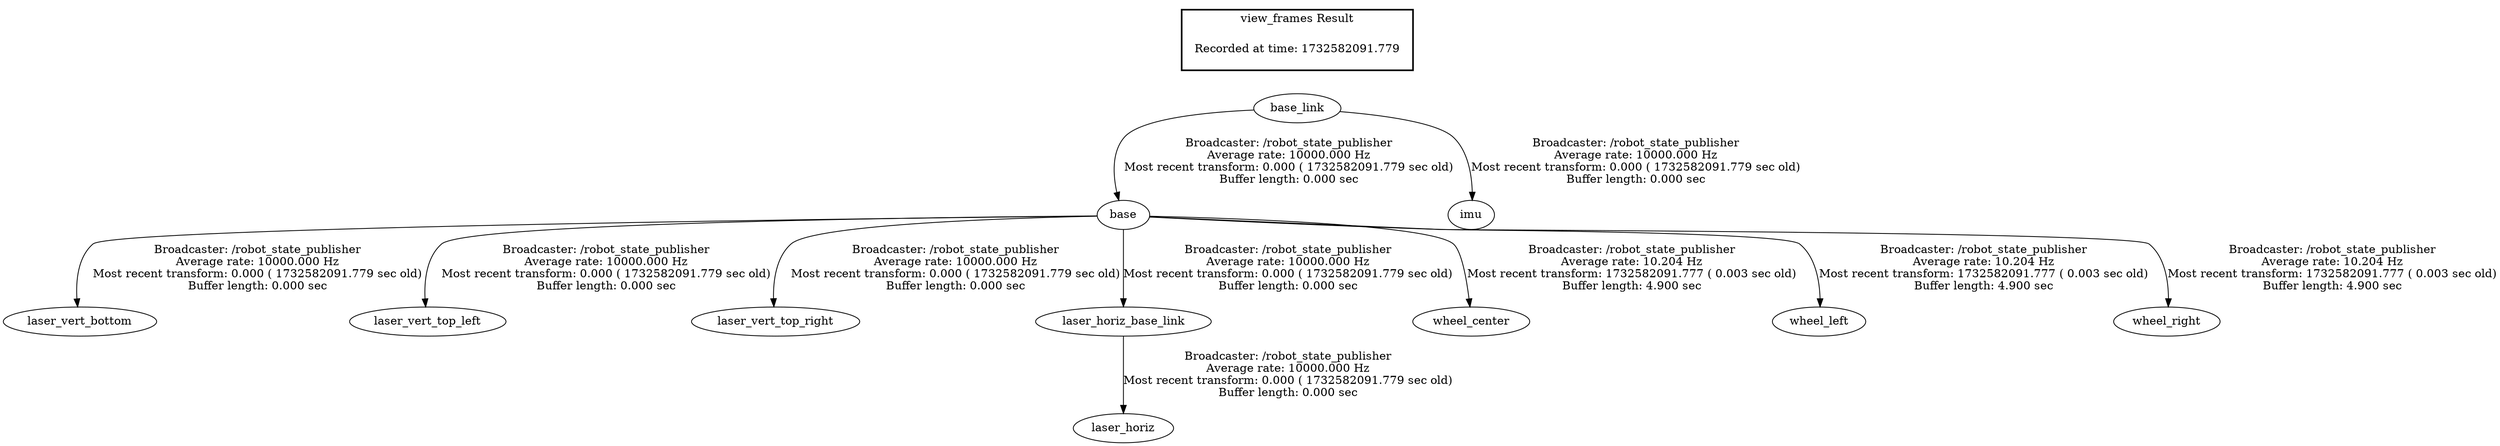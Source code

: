 digraph G {
"base" -> "laser_vert_bottom"[label="Broadcaster: /robot_state_publisher\nAverage rate: 10000.000 Hz\nMost recent transform: 0.000 ( 1732582091.779 sec old)\nBuffer length: 0.000 sec\n"];
"base_link" -> "base"[label="Broadcaster: /robot_state_publisher\nAverage rate: 10000.000 Hz\nMost recent transform: 0.000 ( 1732582091.779 sec old)\nBuffer length: 0.000 sec\n"];
"base" -> "laser_vert_top_left"[label="Broadcaster: /robot_state_publisher\nAverage rate: 10000.000 Hz\nMost recent transform: 0.000 ( 1732582091.779 sec old)\nBuffer length: 0.000 sec\n"];
"base" -> "laser_vert_top_right"[label="Broadcaster: /robot_state_publisher\nAverage rate: 10000.000 Hz\nMost recent transform: 0.000 ( 1732582091.779 sec old)\nBuffer length: 0.000 sec\n"];
"base_link" -> "imu"[label="Broadcaster: /robot_state_publisher\nAverage rate: 10000.000 Hz\nMost recent transform: 0.000 ( 1732582091.779 sec old)\nBuffer length: 0.000 sec\n"];
"base" -> "laser_horiz_base_link"[label="Broadcaster: /robot_state_publisher\nAverage rate: 10000.000 Hz\nMost recent transform: 0.000 ( 1732582091.779 sec old)\nBuffer length: 0.000 sec\n"];
"laser_horiz_base_link" -> "laser_horiz"[label="Broadcaster: /robot_state_publisher\nAverage rate: 10000.000 Hz\nMost recent transform: 0.000 ( 1732582091.779 sec old)\nBuffer length: 0.000 sec\n"];
"base" -> "wheel_center"[label="Broadcaster: /robot_state_publisher\nAverage rate: 10.204 Hz\nMost recent transform: 1732582091.777 ( 0.003 sec old)\nBuffer length: 4.900 sec\n"];
"base" -> "wheel_left"[label="Broadcaster: /robot_state_publisher\nAverage rate: 10.204 Hz\nMost recent transform: 1732582091.777 ( 0.003 sec old)\nBuffer length: 4.900 sec\n"];
"base" -> "wheel_right"[label="Broadcaster: /robot_state_publisher\nAverage rate: 10.204 Hz\nMost recent transform: 1732582091.777 ( 0.003 sec old)\nBuffer length: 4.900 sec\n"];
edge [style=invis];
 subgraph cluster_legend { style=bold; color=black; label ="view_frames Result";
"Recorded at time: 1732582091.779"[ shape=plaintext ] ;
 }->"base_link";
}